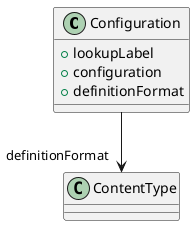 @startuml
class Configuration {
+lookupLabel
+configuration
+definitionFormat

}
Configuration -d-> "definitionFormat" ContentType

@enduml